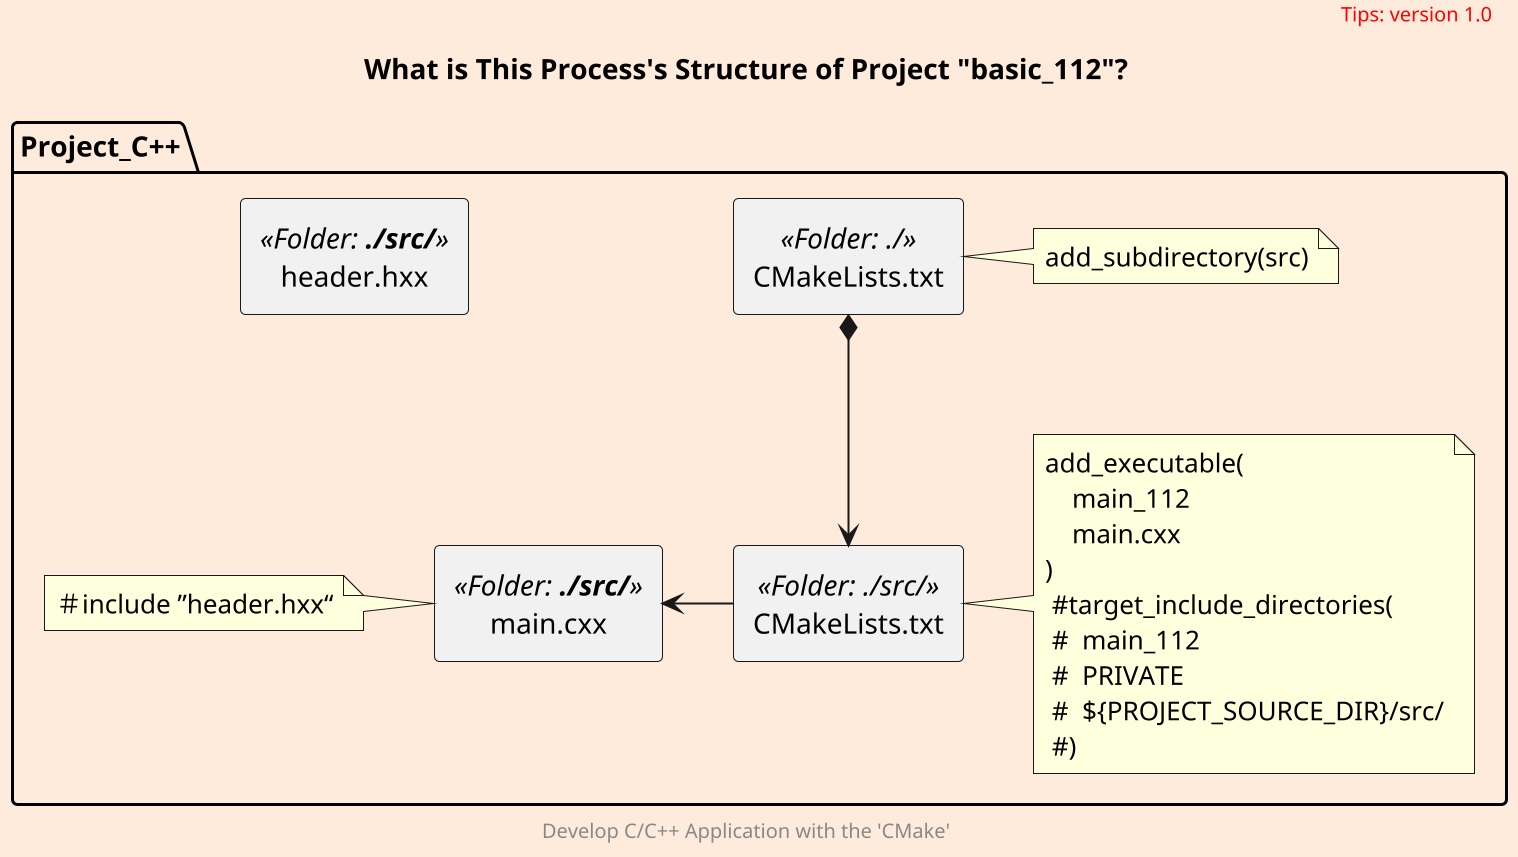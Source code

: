 @startuml
scale 1200 width
skinparam backgroundColor #FFEBDC
scale 2

package Project_C++ as project {
    rectangle header.hxx <<Folder: **./src/**>> as header_hxx
    rectangle main.cxx <<Folder: **./src/**>> as main
    rectangle CMakeLists.txt <<Folder: ./>> as begin
    rectangle CMakeLists.txt <<Folder: ./src/>> as src_list

    note right of begin
        add_subdirectory(src)
    endnote
    note left of main
        ＃include ”header.hxx“
    endnote
    note right of src_list
        add_executable(
            main_112
            main.cxx
        )
         #target_include_directories(
         #  main_112
         #  PRIVATE
         #  ${PROJECT_SOURCE_DIR}/src/
         #)
    endnote
}

begin *--> src_list
src_list -left-> main
'lib_list -left-> header_hxx

title
    What is This Process's Structure of Project "basic_112"?
end title

header
<font color=red>Tips: version 1.0</font>
endheader

center footer Develop C/C++ Application with the 'CMake'

@enduml